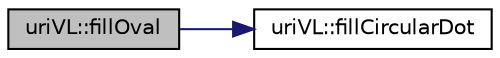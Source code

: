 digraph "uriVL::fillOval"
{
  edge [fontname="Helvetica",fontsize="10",labelfontname="Helvetica",labelfontsize="10"];
  node [fontname="Helvetica",fontsize="10",shape=record];
  rankdir="LR";
  Node1 [label="uriVL::fillOval",height=0.2,width=0.4,color="black", fillcolor="grey75", style="filled", fontcolor="black"];
  Node1 -> Node2 [color="midnightblue",fontsize="10",style="solid",fontname="Helvetica"];
  Node2 [label="uriVL::fillCircularDot",height=0.2,width=0.4,color="black", fillcolor="white", style="filled",URL="$namespaceuriVL.html#a98c70e30466f90cdad79fade27c19843",tooltip="Fills a unit circular \"dot\" at the current location. "];
}
